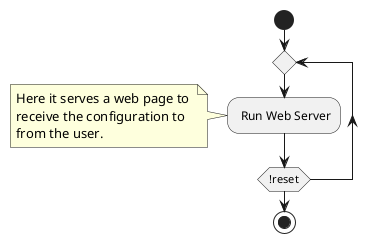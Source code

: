 @startuml

start

repeat
    : Run Web Server;
    note left
    Here it serves a web page to 
    receive the configuration to
    from the user.
    endnote
repeat while (!reset)

stop


@enduml